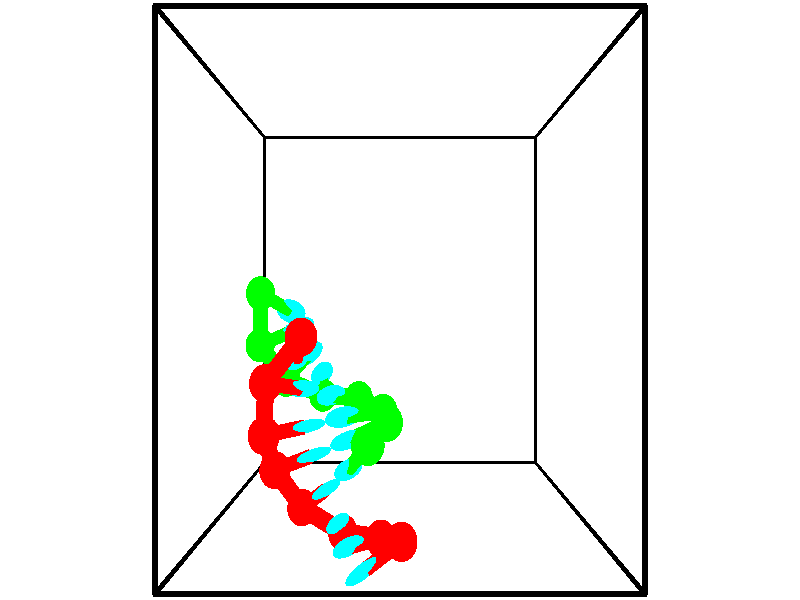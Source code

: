 // switches for output
#declare DRAW_BASES = 1; // possible values are 0, 1; only relevant for DNA ribbons
#declare DRAW_BASES_TYPE = 3; // possible values are 1, 2, 3; only relevant for DNA ribbons
#declare DRAW_FOG = 0; // set to 1 to enable fog

#include "colors.inc"

#include "transforms.inc"
background { rgb <1, 1, 1>}

#default {
   normal{
       ripples 0.25
       frequency 0.20
       turbulence 0.2
       lambda 5
   }
	finish {
		phong 0.1
		phong_size 40.
	}
}

// original window dimensions: 1024x640


// camera settings

camera {
	sky <-0, 1, 0>
	up <-0, 1, 0>
	right 1.6 * <1, 0, 0>
	location <2.5, 2.5, 11.1562>
	look_at <2.5, 2.5, 2.5>
	direction <0, 0, -8.6562>
	angle 67.0682
}


# declare cpy_camera_pos = <2.5, 2.5, 11.1562>;
# if (DRAW_FOG = 1)
fog {
	fog_type 2
	up vnormalize(cpy_camera_pos)
	color rgbt<1,1,1,0.3>
	distance 1e-5
	fog_alt 3e-3
	fog_offset 4
}
# end


// LIGHTS

# declare lum = 6;
global_settings {
	ambient_light rgb lum * <0.05, 0.05, 0.05>
	max_trace_level 15
}# declare cpy_direct_light_amount = 0.25;
light_source
{	1000 * <-1, -1, 1>,
	rgb lum * cpy_direct_light_amount
	parallel
}

light_source
{	1000 * <1, 1, -1>,
	rgb lum * cpy_direct_light_amount
	parallel
}

// strand 0

// nucleotide -1

// particle -1
sphere {
	<2.523175, -0.651850, 1.710943> 0.250000
	pigment { color rgbt <1,0,0,0> }
	no_shadow
}
cylinder {
	<2.182356, -0.842827, 1.796795>,  <1.977865, -0.957413, 1.848306>, 0.100000
	pigment { color rgbt <1,0,0,0> }
	no_shadow
}
cylinder {
	<2.182356, -0.842827, 1.796795>,  <2.523175, -0.651850, 1.710943>, 0.100000
	pigment { color rgbt <1,0,0,0> }
	no_shadow
}

// particle -1
sphere {
	<2.182356, -0.842827, 1.796795> 0.100000
	pigment { color rgbt <1,0,0,0> }
	no_shadow
}
sphere {
	0, 1
	scale<0.080000,0.200000,0.300000>
	matrix <-0.509352, 0.661613, -0.550299,
		0.120735, -0.578202, -0.806911,
		-0.852047, -0.477442, 0.214629,
		1.926742, -0.986060, 1.861183>
	pigment { color rgbt <0,1,1,0> }
	no_shadow
}
cylinder {
	<2.180039, -0.798682, 1.134338>,  <2.523175, -0.651850, 1.710943>, 0.130000
	pigment { color rgbt <1,0,0,0> }
	no_shadow
}

// nucleotide -1

// particle -1
sphere {
	<2.180039, -0.798682, 1.134338> 0.250000
	pigment { color rgbt <1,0,0,0> }
	no_shadow
}
cylinder {
	<1.898916, -0.769262, 1.417366>,  <1.730243, -0.751610, 1.587183>, 0.100000
	pigment { color rgbt <1,0,0,0> }
	no_shadow
}
cylinder {
	<1.898916, -0.769262, 1.417366>,  <2.180039, -0.798682, 1.134338>, 0.100000
	pigment { color rgbt <1,0,0,0> }
	no_shadow
}

// particle -1
sphere {
	<1.898916, -0.769262, 1.417366> 0.100000
	pigment { color rgbt <1,0,0,0> }
	no_shadow
}
sphere {
	0, 1
	scale<0.080000,0.200000,0.300000>
	matrix <-0.523979, 0.619220, -0.584818,
		-0.481154, -0.781765, -0.396653,
		-0.702806, 0.073550, 0.707569,
		1.688074, -0.747197, 1.629637>
	pigment { color rgbt <0,1,1,0> }
	no_shadow
}
cylinder {
	<1.531511, -0.793153, 0.905799>,  <2.180039, -0.798682, 1.134338>, 0.130000
	pigment { color rgbt <1,0,0,0> }
	no_shadow
}

// nucleotide -1

// particle -1
sphere {
	<1.531511, -0.793153, 0.905799> 0.250000
	pigment { color rgbt <1,0,0,0> }
	no_shadow
}
cylinder {
	<1.517147, -0.609863, 1.261044>,  <1.508529, -0.499889, 1.474190>, 0.100000
	pigment { color rgbt <1,0,0,0> }
	no_shadow
}
cylinder {
	<1.517147, -0.609863, 1.261044>,  <1.531511, -0.793153, 0.905799>, 0.100000
	pigment { color rgbt <1,0,0,0> }
	no_shadow
}

// particle -1
sphere {
	<1.517147, -0.609863, 1.261044> 0.100000
	pigment { color rgbt <1,0,0,0> }
	no_shadow
}
sphere {
	0, 1
	scale<0.080000,0.200000,0.300000>
	matrix <-0.531803, 0.743644, -0.405190,
		-0.846106, -0.486850, 0.216982,
		-0.035909, 0.458225, 0.888110,
		1.506374, -0.472396, 1.527477>
	pigment { color rgbt <0,1,1,0> }
	no_shadow
}
cylinder {
	<0.860520, -0.403154, 1.023670>,  <1.531511, -0.793153, 0.905799>, 0.130000
	pigment { color rgbt <1,0,0,0> }
	no_shadow
}

// nucleotide -1

// particle -1
sphere {
	<0.860520, -0.403154, 1.023670> 0.250000
	pigment { color rgbt <1,0,0,0> }
	no_shadow
}
cylinder {
	<1.116767, -0.199217, 1.253338>,  <1.270515, -0.076855, 1.391139>, 0.100000
	pigment { color rgbt <1,0,0,0> }
	no_shadow
}
cylinder {
	<1.116767, -0.199217, 1.253338>,  <0.860520, -0.403154, 1.023670>, 0.100000
	pigment { color rgbt <1,0,0,0> }
	no_shadow
}

// particle -1
sphere {
	<1.116767, -0.199217, 1.253338> 0.100000
	pigment { color rgbt <1,0,0,0> }
	no_shadow
}
sphere {
	0, 1
	scale<0.080000,0.200000,0.300000>
	matrix <-0.417929, 0.858805, -0.296294,
		-0.644163, -0.050151, 0.763243,
		0.640617, 0.509842, 0.574169,
		1.308952, -0.046264, 1.425589>
	pigment { color rgbt <0,1,1,0> }
	no_shadow
}
cylinder {
	<0.448310, 0.175021, 1.250513>,  <0.860520, -0.403154, 1.023670>, 0.130000
	pigment { color rgbt <1,0,0,0> }
	no_shadow
}

// nucleotide -1

// particle -1
sphere {
	<0.448310, 0.175021, 1.250513> 0.250000
	pigment { color rgbt <1,0,0,0> }
	no_shadow
}
cylinder {
	<0.820392, 0.305199, 1.318405>,  <1.043640, 0.383305, 1.359141>, 0.100000
	pigment { color rgbt <1,0,0,0> }
	no_shadow
}
cylinder {
	<0.820392, 0.305199, 1.318405>,  <0.448310, 0.175021, 1.250513>, 0.100000
	pigment { color rgbt <1,0,0,0> }
	no_shadow
}

// particle -1
sphere {
	<0.820392, 0.305199, 1.318405> 0.100000
	pigment { color rgbt <1,0,0,0> }
	no_shadow
}
sphere {
	0, 1
	scale<0.080000,0.200000,0.300000>
	matrix <-0.268243, 0.918397, -0.290848,
		-0.250535, 0.225018, 0.941594,
		0.930203, 0.325444, 0.169731,
		1.099453, 0.402832, 1.369325>
	pigment { color rgbt <0,1,1,0> }
	no_shadow
}
cylinder {
	<0.351657, 0.715873, 1.622492>,  <0.448310, 0.175021, 1.250513>, 0.130000
	pigment { color rgbt <1,0,0,0> }
	no_shadow
}

// nucleotide -1

// particle -1
sphere {
	<0.351657, 0.715873, 1.622492> 0.250000
	pigment { color rgbt <1,0,0,0> }
	no_shadow
}
cylinder {
	<0.720729, 0.759371, 1.474525>,  <0.942172, 0.785469, 1.385745>, 0.100000
	pigment { color rgbt <1,0,0,0> }
	no_shadow
}
cylinder {
	<0.720729, 0.759371, 1.474525>,  <0.351657, 0.715873, 1.622492>, 0.100000
	pigment { color rgbt <1,0,0,0> }
	no_shadow
}

// particle -1
sphere {
	<0.720729, 0.759371, 1.474525> 0.100000
	pigment { color rgbt <1,0,0,0> }
	no_shadow
}
sphere {
	0, 1
	scale<0.080000,0.200000,0.300000>
	matrix <-0.226237, 0.929578, -0.291036,
		0.312219, 0.352222, 0.882304,
		0.922679, 0.108743, -0.369917,
		0.997533, 0.791994, 1.363550>
	pigment { color rgbt <0,1,1,0> }
	no_shadow
}
cylinder {
	<0.415375, 1.424263, 1.794950>,  <0.351657, 0.715873, 1.622492>, 0.130000
	pigment { color rgbt <1,0,0,0> }
	no_shadow
}

// nucleotide -1

// particle -1
sphere {
	<0.415375, 1.424263, 1.794950> 0.250000
	pigment { color rgbt <1,0,0,0> }
	no_shadow
}
cylinder {
	<0.702369, 1.350157, 1.526356>,  <0.874565, 1.305693, 1.365199>, 0.100000
	pigment { color rgbt <1,0,0,0> }
	no_shadow
}
cylinder {
	<0.702369, 1.350157, 1.526356>,  <0.415375, 1.424263, 1.794950>, 0.100000
	pigment { color rgbt <1,0,0,0> }
	no_shadow
}

// particle -1
sphere {
	<0.702369, 1.350157, 1.526356> 0.100000
	pigment { color rgbt <1,0,0,0> }
	no_shadow
}
sphere {
	0, 1
	scale<0.080000,0.200000,0.300000>
	matrix <-0.222539, 0.852499, -0.472992,
		0.660070, 0.488796, 0.570426,
		0.717484, -0.185266, -0.671486,
		0.917614, 1.294577, 1.324910>
	pigment { color rgbt <0,1,1,0> }
	no_shadow
}
cylinder {
	<0.965957, 2.021669, 1.788368>,  <0.415375, 1.424263, 1.794950>, 0.130000
	pigment { color rgbt <1,0,0,0> }
	no_shadow
}

// nucleotide -1

// particle -1
sphere {
	<0.965957, 2.021669, 1.788368> 0.250000
	pigment { color rgbt <1,0,0,0> }
	no_shadow
}
cylinder {
	<0.870239, 1.828049, 1.451694>,  <0.812809, 1.711876, 1.249690>, 0.100000
	pigment { color rgbt <1,0,0,0> }
	no_shadow
}
cylinder {
	<0.870239, 1.828049, 1.451694>,  <0.965957, 2.021669, 1.788368>, 0.100000
	pigment { color rgbt <1,0,0,0> }
	no_shadow
}

// particle -1
sphere {
	<0.870239, 1.828049, 1.451694> 0.100000
	pigment { color rgbt <1,0,0,0> }
	no_shadow
}
sphere {
	0, 1
	scale<0.080000,0.200000,0.300000>
	matrix <-0.315268, 0.858635, -0.404168,
		0.918338, 0.168641, -0.358073,
		-0.239295, -0.484052, -0.841684,
		0.798451, 1.682833, 1.199189>
	pigment { color rgbt <0,1,1,0> }
	no_shadow
}
// strand 1

// nucleotide -1

// particle -1
sphere {
	<0.069549, 2.594575, 0.620759> 0.250000
	pigment { color rgbt <0,1,0,0> }
	no_shadow
}
cylinder {
	<0.326660, 2.440269, 0.356026>,  <0.480927, 2.347686, 0.197186>, 0.100000
	pigment { color rgbt <0,1,0,0> }
	no_shadow
}
cylinder {
	<0.326660, 2.440269, 0.356026>,  <0.069549, 2.594575, 0.620759>, 0.100000
	pigment { color rgbt <0,1,0,0> }
	no_shadow
}

// particle -1
sphere {
	<0.326660, 2.440269, 0.356026> 0.100000
	pigment { color rgbt <0,1,0,0> }
	no_shadow
}
sphere {
	0, 1
	scale<0.080000,0.200000,0.300000>
	matrix <0.354323, -0.616268, 0.703327,
		-0.679185, -0.686585, -0.259437,
		0.642777, -0.385764, -0.661833,
		0.519494, 2.324541, 0.157476>
	pigment { color rgbt <0,1,1,0> }
	no_shadow
}
cylinder {
	<0.036269, 1.836445, 0.521455>,  <0.069549, 2.594575, 0.620759>, 0.130000
	pigment { color rgbt <0,1,0,0> }
	no_shadow
}

// nucleotide -1

// particle -1
sphere {
	<0.036269, 1.836445, 0.521455> 0.250000
	pigment { color rgbt <0,1,0,0> }
	no_shadow
}
cylinder {
	<0.403477, 1.971828, 0.438812>,  <0.623801, 2.053059, 0.389227>, 0.100000
	pigment { color rgbt <0,1,0,0> }
	no_shadow
}
cylinder {
	<0.403477, 1.971828, 0.438812>,  <0.036269, 1.836445, 0.521455>, 0.100000
	pigment { color rgbt <0,1,0,0> }
	no_shadow
}

// particle -1
sphere {
	<0.403477, 1.971828, 0.438812> 0.100000
	pigment { color rgbt <0,1,0,0> }
	no_shadow
}
sphere {
	0, 1
	scale<0.080000,0.200000,0.300000>
	matrix <0.392358, -0.699875, 0.596850,
		0.057411, -0.628984, -0.775296,
		0.918019, 0.338459, -0.206606,
		0.678882, 2.073366, 0.376830>
	pigment { color rgbt <0,1,1,0> }
	no_shadow
}
cylinder {
	<0.437356, 1.287819, 0.202906>,  <0.036269, 1.836445, 0.521455>, 0.130000
	pigment { color rgbt <0,1,0,0> }
	no_shadow
}

// nucleotide -1

// particle -1
sphere {
	<0.437356, 1.287819, 0.202906> 0.250000
	pigment { color rgbt <0,1,0,0> }
	no_shadow
}
cylinder {
	<0.701550, 1.526451, 0.385269>,  <0.860066, 1.669631, 0.494687>, 0.100000
	pigment { color rgbt <0,1,0,0> }
	no_shadow
}
cylinder {
	<0.701550, 1.526451, 0.385269>,  <0.437356, 1.287819, 0.202906>, 0.100000
	pigment { color rgbt <0,1,0,0> }
	no_shadow
}

// particle -1
sphere {
	<0.701550, 1.526451, 0.385269> 0.100000
	pigment { color rgbt <0,1,0,0> }
	no_shadow
}
sphere {
	0, 1
	scale<0.080000,0.200000,0.300000>
	matrix <0.314422, -0.771155, 0.553588,
		0.681836, -0.222289, -0.696913,
		0.660484, 0.596581, 0.455908,
		0.899695, 1.705425, 0.522042>
	pigment { color rgbt <0,1,1,0> }
	no_shadow
}
cylinder {
	<1.086912, 1.045520, 0.086956>,  <0.437356, 1.287819, 0.202906>, 0.130000
	pigment { color rgbt <0,1,0,0> }
	no_shadow
}

// nucleotide -1

// particle -1
sphere {
	<1.086912, 1.045520, 0.086956> 0.250000
	pigment { color rgbt <0,1,0,0> }
	no_shadow
}
cylinder {
	<1.120815, 1.267422, 0.418030>,  <1.141157, 1.400563, 0.616674>, 0.100000
	pigment { color rgbt <0,1,0,0> }
	no_shadow
}
cylinder {
	<1.120815, 1.267422, 0.418030>,  <1.086912, 1.045520, 0.086956>, 0.100000
	pigment { color rgbt <0,1,0,0> }
	no_shadow
}

// particle -1
sphere {
	<1.120815, 1.267422, 0.418030> 0.100000
	pigment { color rgbt <0,1,0,0> }
	no_shadow
}
sphere {
	0, 1
	scale<0.080000,0.200000,0.300000>
	matrix <0.445612, -0.764079, 0.466491,
		0.891205, 0.329287, -0.311967,
		0.084758, 0.554755, 0.827685,
		1.146243, 1.433848, 0.666335>
	pigment { color rgbt <0,1,1,0> }
	no_shadow
}
cylinder {
	<1.763788, 1.039795, 0.350746>,  <1.086912, 1.045520, 0.086956>, 0.130000
	pigment { color rgbt <0,1,0,0> }
	no_shadow
}

// nucleotide -1

// particle -1
sphere {
	<1.763788, 1.039795, 0.350746> 0.250000
	pigment { color rgbt <0,1,0,0> }
	no_shadow
}
cylinder {
	<1.514690, 1.101742, 0.657524>,  <1.365232, 1.138910, 0.841591>, 0.100000
	pigment { color rgbt <0,1,0,0> }
	no_shadow
}
cylinder {
	<1.514690, 1.101742, 0.657524>,  <1.763788, 1.039795, 0.350746>, 0.100000
	pigment { color rgbt <0,1,0,0> }
	no_shadow
}

// particle -1
sphere {
	<1.514690, 1.101742, 0.657524> 0.100000
	pigment { color rgbt <0,1,0,0> }
	no_shadow
}
sphere {
	0, 1
	scale<0.080000,0.200000,0.300000>
	matrix <0.488449, -0.688801, 0.535697,
		0.611235, 0.708216, 0.353301,
		-0.622743, 0.154867, 0.766946,
		1.327867, 1.148202, 0.887608>
	pigment { color rgbt <0,1,1,0> }
	no_shadow
}
cylinder {
	<2.209087, 0.917137, 0.890976>,  <1.763788, 1.039795, 0.350746>, 0.130000
	pigment { color rgbt <0,1,0,0> }
	no_shadow
}

// nucleotide -1

// particle -1
sphere {
	<2.209087, 0.917137, 0.890976> 0.250000
	pigment { color rgbt <0,1,0,0> }
	no_shadow
}
cylinder {
	<1.832405, 0.894241, 1.023590>,  <1.606396, 0.880504, 1.103159>, 0.100000
	pigment { color rgbt <0,1,0,0> }
	no_shadow
}
cylinder {
	<1.832405, 0.894241, 1.023590>,  <2.209087, 0.917137, 0.890976>, 0.100000
	pigment { color rgbt <0,1,0,0> }
	no_shadow
}

// particle -1
sphere {
	<1.832405, 0.894241, 1.023590> 0.100000
	pigment { color rgbt <0,1,0,0> }
	no_shadow
}
sphere {
	0, 1
	scale<0.080000,0.200000,0.300000>
	matrix <0.288671, -0.643606, 0.708830,
		0.172805, 0.763214, 0.622610,
		-0.941705, -0.057240, 0.331536,
		1.549894, 0.877069, 1.123051>
	pigment { color rgbt <0,1,1,0> }
	no_shadow
}
cylinder {
	<2.295560, 0.884915, 1.615682>,  <2.209087, 0.917137, 0.890976>, 0.130000
	pigment { color rgbt <0,1,0,0> }
	no_shadow
}

// nucleotide -1

// particle -1
sphere {
	<2.295560, 0.884915, 1.615682> 0.250000
	pigment { color rgbt <0,1,0,0> }
	no_shadow
}
cylinder {
	<1.933754, 0.735062, 1.534195>,  <1.716670, 0.645149, 1.485303>, 0.100000
	pigment { color rgbt <0,1,0,0> }
	no_shadow
}
cylinder {
	<1.933754, 0.735062, 1.534195>,  <2.295560, 0.884915, 1.615682>, 0.100000
	pigment { color rgbt <0,1,0,0> }
	no_shadow
}

// particle -1
sphere {
	<1.933754, 0.735062, 1.534195> 0.100000
	pigment { color rgbt <0,1,0,0> }
	no_shadow
}
sphere {
	0, 1
	scale<0.080000,0.200000,0.300000>
	matrix <0.183326, -0.772928, 0.607432,
		-0.385023, 0.512085, 0.767806,
		-0.904516, -0.374634, -0.203717,
		1.662399, 0.622671, 1.473080>
	pigment { color rgbt <0,1,1,0> }
	no_shadow
}
cylinder {
	<2.021571, 0.702002, 2.197669>,  <2.295560, 0.884915, 1.615682>, 0.130000
	pigment { color rgbt <0,1,0,0> }
	no_shadow
}

// nucleotide -1

// particle -1
sphere {
	<2.021571, 0.702002, 2.197669> 0.250000
	pigment { color rgbt <0,1,0,0> }
	no_shadow
}
cylinder {
	<1.833874, 0.468159, 1.932930>,  <1.721255, 0.327853, 1.774087>, 0.100000
	pigment { color rgbt <0,1,0,0> }
	no_shadow
}
cylinder {
	<1.833874, 0.468159, 1.932930>,  <2.021571, 0.702002, 2.197669>, 0.100000
	pigment { color rgbt <0,1,0,0> }
	no_shadow
}

// particle -1
sphere {
	<1.833874, 0.468159, 1.932930> 0.100000
	pigment { color rgbt <0,1,0,0> }
	no_shadow
}
sphere {
	0, 1
	scale<0.080000,0.200000,0.300000>
	matrix <0.155528, -0.792483, 0.589731,
		-0.869264, 0.173792, 0.462791,
		-0.469245, -0.584609, -0.661847,
		1.693100, 0.292776, 1.734376>
	pigment { color rgbt <0,1,1,0> }
	no_shadow
}
// box output
cylinder {
	<0.000000, 0.000000, 0.000000>,  <5.000000, 0.000000, 0.000000>, 0.025000
	pigment { color rgbt <0,0,0,0> }
	no_shadow
}
cylinder {
	<0.000000, 0.000000, 0.000000>,  <0.000000, 5.000000, 0.000000>, 0.025000
	pigment { color rgbt <0,0,0,0> }
	no_shadow
}
cylinder {
	<0.000000, 0.000000, 0.000000>,  <0.000000, 0.000000, 5.000000>, 0.025000
	pigment { color rgbt <0,0,0,0> }
	no_shadow
}
cylinder {
	<5.000000, 5.000000, 5.000000>,  <0.000000, 5.000000, 5.000000>, 0.025000
	pigment { color rgbt <0,0,0,0> }
	no_shadow
}
cylinder {
	<5.000000, 5.000000, 5.000000>,  <5.000000, 0.000000, 5.000000>, 0.025000
	pigment { color rgbt <0,0,0,0> }
	no_shadow
}
cylinder {
	<5.000000, 5.000000, 5.000000>,  <5.000000, 5.000000, 0.000000>, 0.025000
	pigment { color rgbt <0,0,0,0> }
	no_shadow
}
cylinder {
	<0.000000, 0.000000, 5.000000>,  <0.000000, 5.000000, 5.000000>, 0.025000
	pigment { color rgbt <0,0,0,0> }
	no_shadow
}
cylinder {
	<0.000000, 0.000000, 5.000000>,  <5.000000, 0.000000, 5.000000>, 0.025000
	pigment { color rgbt <0,0,0,0> }
	no_shadow
}
cylinder {
	<5.000000, 5.000000, 0.000000>,  <0.000000, 5.000000, 0.000000>, 0.025000
	pigment { color rgbt <0,0,0,0> }
	no_shadow
}
cylinder {
	<5.000000, 5.000000, 0.000000>,  <5.000000, 0.000000, 0.000000>, 0.025000
	pigment { color rgbt <0,0,0,0> }
	no_shadow
}
cylinder {
	<5.000000, 0.000000, 5.000000>,  <5.000000, 0.000000, 0.000000>, 0.025000
	pigment { color rgbt <0,0,0,0> }
	no_shadow
}
cylinder {
	<0.000000, 5.000000, 0.000000>,  <0.000000, 5.000000, 5.000000>, 0.025000
	pigment { color rgbt <0,0,0,0> }
	no_shadow
}
// end of box output

